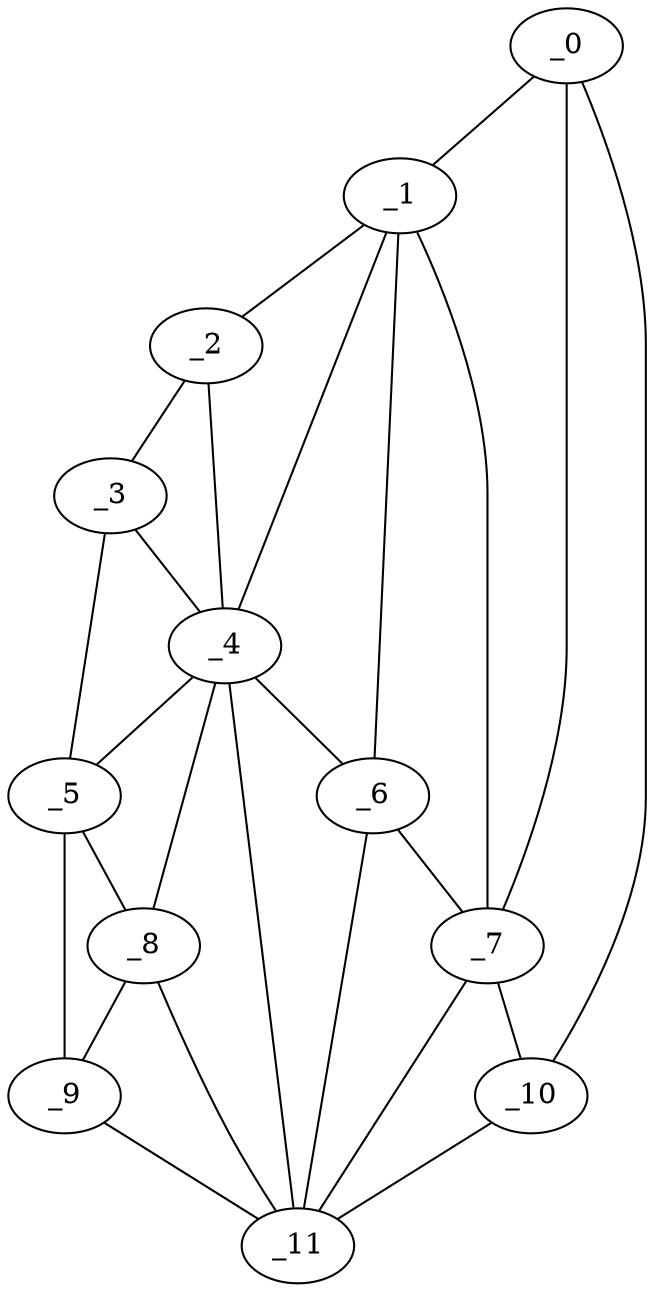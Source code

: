 graph "obj20__185.gxl" {
	_0	 [x=27,
		y=121];
	_1	 [x=31,
		y=93];
	_0 -- _1	 [valence=1];
	_7	 [x=81,
		y=93];
	_0 -- _7	 [valence=2];
	_10	 [x=96,
		y=122];
	_0 -- _10	 [valence=1];
	_2	 [x=47,
		y=8];
	_1 -- _2	 [valence=1];
	_4	 [x=75,
		y=27];
	_1 -- _4	 [valence=2];
	_6	 [x=81,
		y=90];
	_1 -- _6	 [valence=2];
	_1 -- _7	 [valence=2];
	_3	 [x=53,
		y=4];
	_2 -- _3	 [valence=1];
	_2 -- _4	 [valence=2];
	_3 -- _4	 [valence=2];
	_5	 [x=79,
		y=3];
	_3 -- _5	 [valence=1];
	_4 -- _5	 [valence=1];
	_4 -- _6	 [valence=2];
	_8	 [x=83,
		y=19];
	_4 -- _8	 [valence=1];
	_11	 [x=100,
		y=94];
	_4 -- _11	 [valence=1];
	_5 -- _8	 [valence=2];
	_9	 [x=86,
		y=6];
	_5 -- _9	 [valence=1];
	_6 -- _7	 [valence=2];
	_6 -- _11	 [valence=2];
	_7 -- _10	 [valence=2];
	_7 -- _11	 [valence=1];
	_8 -- _9	 [valence=1];
	_8 -- _11	 [valence=2];
	_9 -- _11	 [valence=1];
	_10 -- _11	 [valence=1];
}
